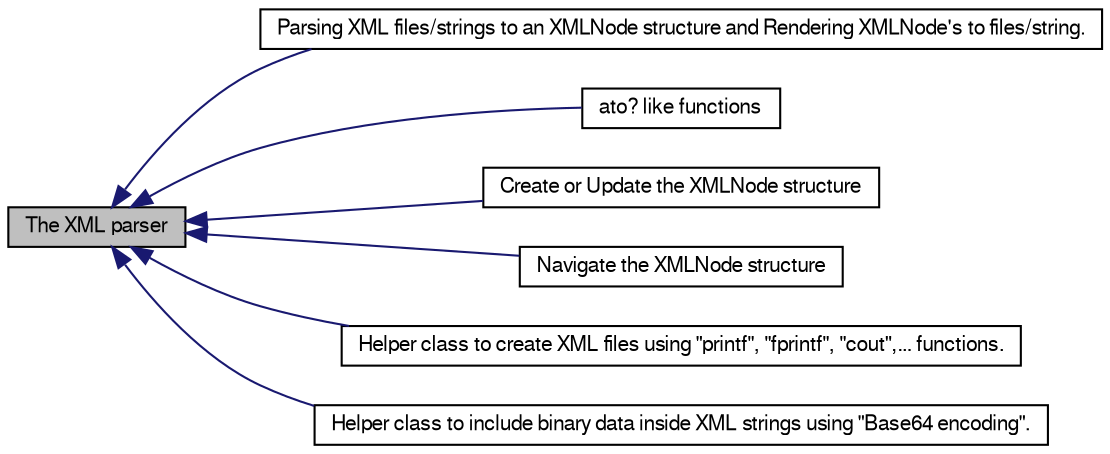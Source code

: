 digraph structs
{
  bgcolor="transparent";
  edge [fontname="FreeSans",fontsize="10",labelfontname="FreeSans",labelfontsize="10"];
  node [fontname="FreeSans",fontsize="10",shape=record];
  rankdir=LR;
  Node1 [label="Parsing XML files/strings to an XMLNode structure and Rendering XMLNode's to files/string.",height=0.2,width=0.4,color="black",URL="$group__conversions.html"];
  Node4 [label="ato? like functions",height=0.2,width=0.4,color="black",URL="$group__atoX.html"];
  Node3 [label="Create or Update the XMLNode structure",height=0.2,width=0.4,color="black",URL="$group__xmlModify.html"];
  Node2 [label="Navigate the XMLNode structure",height=0.2,width=0.4,color="black",URL="$group__navigate.html"];
  Node5 [label="Helper class to create XML files using \"printf\", \"fprintf\", \"cout\",... functions.",height=0.2,width=0.4,color="black",URL="$group__ToXMLStringTool.html"];
  Node6 [label="Helper class to include binary data inside XML strings using \"Base64 encoding\".",height=0.2,width=0.4,color="black",URL="$group__XMLParserBase64Tool.html"];
  Node0 [label="The XML parser",height=0.2,width=0.4,color="black", fillcolor="grey75", style="filled" fontcolor="black"];
  Node0->Node1 [shape=plaintext, color="midnightblue", dir="back", style="solid"];
  Node0->Node2 [shape=plaintext, color="midnightblue", dir="back", style="solid"];
  Node0->Node3 [shape=plaintext, color="midnightblue", dir="back", style="solid"];
  Node0->Node4 [shape=plaintext, color="midnightblue", dir="back", style="solid"];
  Node0->Node5 [shape=plaintext, color="midnightblue", dir="back", style="solid"];
  Node0->Node6 [shape=plaintext, color="midnightblue", dir="back", style="solid"];
}
